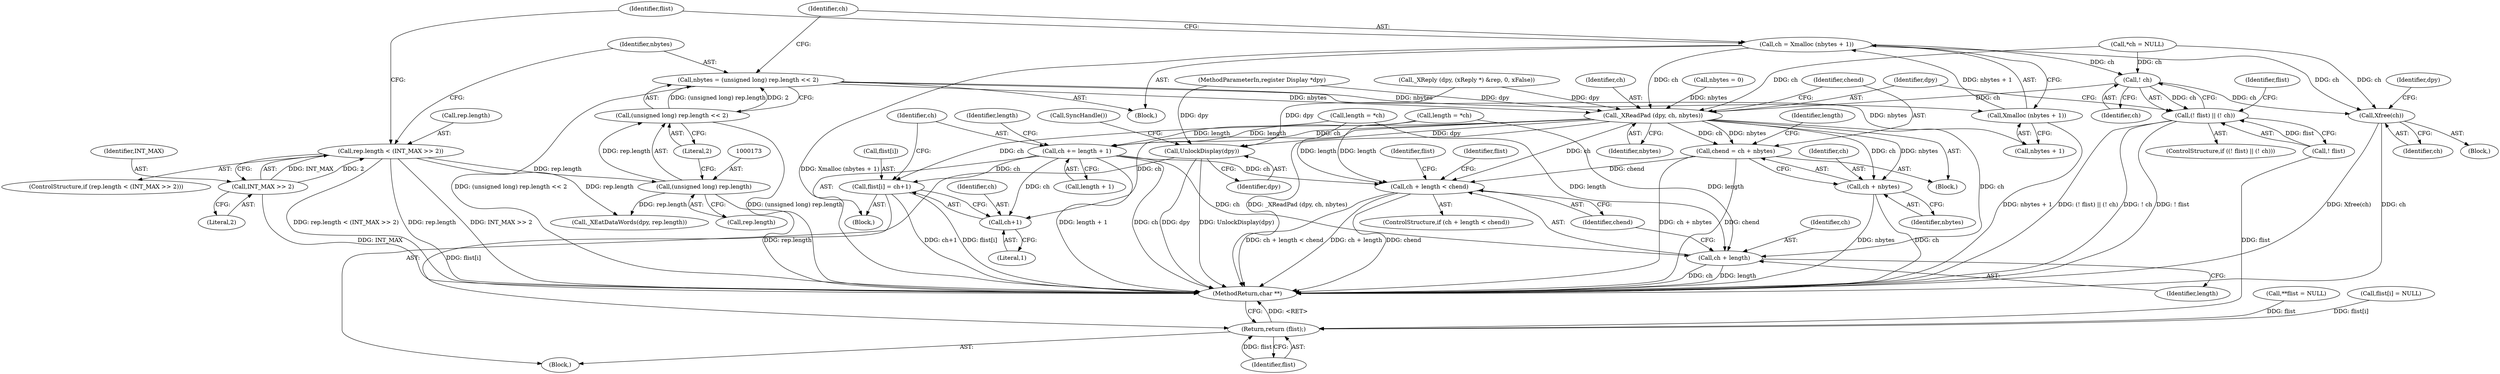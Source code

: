 digraph "0_libx11_b469da1430cdcee06e31c6251b83aede072a1ff0_0@API" {
"1000178" [label="(Call,ch = Xmalloc (nbytes + 1))"];
"1000180" [label="(Call,Xmalloc (nbytes + 1))"];
"1000169" [label="(Call,nbytes = (unsigned long) rep.length << 2)"];
"1000171" [label="(Call,(unsigned long) rep.length << 2)"];
"1000172" [label="(Call,(unsigned long) rep.length)"];
"1000161" [label="(Call,rep.length < (INT_MAX >> 2))"];
"1000165" [label="(Call,INT_MAX >> 2)"];
"1000188" [label="(Call,! ch)"];
"1000185" [label="(Call,(! flist) || (! ch))"];
"1000193" [label="(Call,Xfree(ch))"];
"1000207" [label="(Call,_XReadPad (dpy, ch, nbytes))"];
"1000211" [label="(Call,chend = ch + nbytes)"];
"1000233" [label="(Call,ch + length < chend)"];
"1000213" [label="(Call,ch + nbytes)"];
"1000234" [label="(Call,ch + length)"];
"1000239" [label="(Call,flist[i] = ch+1)"];
"1000274" [label="(Return,return (flist);)"];
"1000243" [label="(Call,ch+1)"];
"1000246" [label="(Call,ch += length + 1)"];
"1000271" [label="(Call,UnlockDisplay(dpy))"];
"1000166" [label="(Identifier,INT_MAX)"];
"1000188" [label="(Call,! ch)"];
"1000196" [label="(Identifier,dpy)"];
"1000243" [label="(Call,ch+1)"];
"1000247" [label="(Identifier,ch)"];
"1000246" [label="(Call,ch += length + 1)"];
"1000186" [label="(Call,! flist)"];
"1000232" [label="(ControlStructure,if (ch + length < chend))"];
"1000177" [label="(Literal,2)"];
"1000273" [label="(Call,SyncHandle())"];
"1000212" [label="(Identifier,chend)"];
"1000194" [label="(Identifier,ch)"];
"1000167" [label="(Literal,2)"];
"1000252" [label="(Identifier,length)"];
"1000215" [label="(Identifier,nbytes)"];
"1000180" [label="(Call,Xmalloc (nbytes + 1))"];
"1000248" [label="(Call,length + 1)"];
"1000213" [label="(Call,ch + nbytes)"];
"1000171" [label="(Call,(unsigned long) rep.length << 2)"];
"1000109" [label="(Block,)"];
"1000210" [label="(Identifier,nbytes)"];
"1000165" [label="(Call,INT_MAX >> 2)"];
"1000189" [label="(Identifier,ch)"];
"1000251" [label="(Call,length = *ch)"];
"1000120" [label="(Call,*ch = NULL)"];
"1000184" [label="(ControlStructure,if ((! flist) || (! ch)))"];
"1000161" [label="(Call,rep.length < (INT_MAX >> 2))"];
"1000190" [label="(Block,)"];
"1000271" [label="(Call,UnlockDisplay(dpy))"];
"1000138" [label="(Call,_XReply (dpy, (xReply *) &rep, 0, xFalse))"];
"1000160" [label="(ControlStructure,if (rep.length < (INT_MAX >> 2)))"];
"1000169" [label="(Call,nbytes = (unsigned long) rep.length << 2)"];
"1000216" [label="(Call,length = *ch)"];
"1000214" [label="(Identifier,ch)"];
"1000264" [label="(Identifier,flist)"];
"1000211" [label="(Call,chend = ch + nbytes)"];
"1000245" [label="(Literal,1)"];
"1000237" [label="(Identifier,chend)"];
"1000178" [label="(Call,ch = Xmalloc (nbytes + 1))"];
"1000217" [label="(Identifier,length)"];
"1000240" [label="(Call,flist[i])"];
"1000207" [label="(Call,_XReadPad (dpy, ch, nbytes))"];
"1000107" [label="(MethodParameterIn,register Display *dpy)"];
"1000187" [label="(Identifier,flist)"];
"1000162" [label="(Call,rep.length)"];
"1000112" [label="(Call,nbytes = 0)"];
"1000168" [label="(Block,)"];
"1000235" [label="(Identifier,ch)"];
"1000275" [label="(Identifier,flist)"];
"1000233" [label="(Call,ch + length < chend)"];
"1000241" [label="(Identifier,flist)"];
"1000116" [label="(Call,**flist = NULL)"];
"1000244" [label="(Identifier,ch)"];
"1000195" [label="(Call,_XEatDataWords(dpy, rep.length))"];
"1000238" [label="(Block,)"];
"1000272" [label="(Identifier,dpy)"];
"1000179" [label="(Identifier,ch)"];
"1000274" [label="(Return,return (flist);)"];
"1000192" [label="(Identifier,flist)"];
"1000170" [label="(Identifier,nbytes)"];
"1000174" [label="(Call,rep.length)"];
"1000276" [label="(MethodReturn,char **)"];
"1000209" [label="(Identifier,ch)"];
"1000150" [label="(Block,)"];
"1000234" [label="(Call,ch + length)"];
"1000172" [label="(Call,(unsigned long) rep.length)"];
"1000185" [label="(Call,(! flist) || (! ch))"];
"1000208" [label="(Identifier,dpy)"];
"1000193" [label="(Call,Xfree(ch))"];
"1000236" [label="(Identifier,length)"];
"1000262" [label="(Call,flist[i] = NULL)"];
"1000239" [label="(Call,flist[i] = ch+1)"];
"1000181" [label="(Call,nbytes + 1)"];
"1000178" -> "1000168"  [label="AST: "];
"1000178" -> "1000180"  [label="CFG: "];
"1000179" -> "1000178"  [label="AST: "];
"1000180" -> "1000178"  [label="AST: "];
"1000187" -> "1000178"  [label="CFG: "];
"1000178" -> "1000276"  [label="DDG: Xmalloc (nbytes + 1)"];
"1000180" -> "1000178"  [label="DDG: nbytes + 1"];
"1000178" -> "1000188"  [label="DDG: ch"];
"1000178" -> "1000193"  [label="DDG: ch"];
"1000178" -> "1000207"  [label="DDG: ch"];
"1000180" -> "1000181"  [label="CFG: "];
"1000181" -> "1000180"  [label="AST: "];
"1000180" -> "1000276"  [label="DDG: nbytes + 1"];
"1000169" -> "1000180"  [label="DDG: nbytes"];
"1000169" -> "1000168"  [label="AST: "];
"1000169" -> "1000171"  [label="CFG: "];
"1000170" -> "1000169"  [label="AST: "];
"1000171" -> "1000169"  [label="AST: "];
"1000179" -> "1000169"  [label="CFG: "];
"1000169" -> "1000276"  [label="DDG: (unsigned long) rep.length << 2"];
"1000171" -> "1000169"  [label="DDG: (unsigned long) rep.length"];
"1000171" -> "1000169"  [label="DDG: 2"];
"1000169" -> "1000181"  [label="DDG: nbytes"];
"1000169" -> "1000207"  [label="DDG: nbytes"];
"1000171" -> "1000177"  [label="CFG: "];
"1000172" -> "1000171"  [label="AST: "];
"1000177" -> "1000171"  [label="AST: "];
"1000171" -> "1000276"  [label="DDG: (unsigned long) rep.length"];
"1000172" -> "1000171"  [label="DDG: rep.length"];
"1000172" -> "1000174"  [label="CFG: "];
"1000173" -> "1000172"  [label="AST: "];
"1000174" -> "1000172"  [label="AST: "];
"1000177" -> "1000172"  [label="CFG: "];
"1000172" -> "1000276"  [label="DDG: rep.length"];
"1000161" -> "1000172"  [label="DDG: rep.length"];
"1000172" -> "1000195"  [label="DDG: rep.length"];
"1000161" -> "1000160"  [label="AST: "];
"1000161" -> "1000165"  [label="CFG: "];
"1000162" -> "1000161"  [label="AST: "];
"1000165" -> "1000161"  [label="AST: "];
"1000170" -> "1000161"  [label="CFG: "];
"1000187" -> "1000161"  [label="CFG: "];
"1000161" -> "1000276"  [label="DDG: rep.length"];
"1000161" -> "1000276"  [label="DDG: rep.length < (INT_MAX >> 2)"];
"1000161" -> "1000276"  [label="DDG: INT_MAX >> 2"];
"1000165" -> "1000161"  [label="DDG: INT_MAX"];
"1000165" -> "1000161"  [label="DDG: 2"];
"1000161" -> "1000195"  [label="DDG: rep.length"];
"1000165" -> "1000167"  [label="CFG: "];
"1000166" -> "1000165"  [label="AST: "];
"1000167" -> "1000165"  [label="AST: "];
"1000165" -> "1000276"  [label="DDG: INT_MAX"];
"1000188" -> "1000185"  [label="AST: "];
"1000188" -> "1000189"  [label="CFG: "];
"1000189" -> "1000188"  [label="AST: "];
"1000185" -> "1000188"  [label="CFG: "];
"1000188" -> "1000185"  [label="DDG: ch"];
"1000120" -> "1000188"  [label="DDG: ch"];
"1000188" -> "1000193"  [label="DDG: ch"];
"1000188" -> "1000207"  [label="DDG: ch"];
"1000185" -> "1000184"  [label="AST: "];
"1000185" -> "1000186"  [label="CFG: "];
"1000186" -> "1000185"  [label="AST: "];
"1000192" -> "1000185"  [label="CFG: "];
"1000208" -> "1000185"  [label="CFG: "];
"1000185" -> "1000276"  [label="DDG: (! flist) || (! ch)"];
"1000185" -> "1000276"  [label="DDG: ! ch"];
"1000185" -> "1000276"  [label="DDG: ! flist"];
"1000186" -> "1000185"  [label="DDG: flist"];
"1000193" -> "1000190"  [label="AST: "];
"1000193" -> "1000194"  [label="CFG: "];
"1000194" -> "1000193"  [label="AST: "];
"1000196" -> "1000193"  [label="CFG: "];
"1000193" -> "1000276"  [label="DDG: ch"];
"1000193" -> "1000276"  [label="DDG: Xfree(ch)"];
"1000120" -> "1000193"  [label="DDG: ch"];
"1000207" -> "1000150"  [label="AST: "];
"1000207" -> "1000210"  [label="CFG: "];
"1000208" -> "1000207"  [label="AST: "];
"1000209" -> "1000207"  [label="AST: "];
"1000210" -> "1000207"  [label="AST: "];
"1000212" -> "1000207"  [label="CFG: "];
"1000207" -> "1000276"  [label="DDG: _XReadPad (dpy, ch, nbytes)"];
"1000138" -> "1000207"  [label="DDG: dpy"];
"1000107" -> "1000207"  [label="DDG: dpy"];
"1000120" -> "1000207"  [label="DDG: ch"];
"1000112" -> "1000207"  [label="DDG: nbytes"];
"1000207" -> "1000211"  [label="DDG: ch"];
"1000207" -> "1000211"  [label="DDG: nbytes"];
"1000207" -> "1000213"  [label="DDG: ch"];
"1000207" -> "1000213"  [label="DDG: nbytes"];
"1000207" -> "1000233"  [label="DDG: ch"];
"1000207" -> "1000234"  [label="DDG: ch"];
"1000207" -> "1000239"  [label="DDG: ch"];
"1000207" -> "1000243"  [label="DDG: ch"];
"1000207" -> "1000246"  [label="DDG: ch"];
"1000207" -> "1000271"  [label="DDG: dpy"];
"1000211" -> "1000150"  [label="AST: "];
"1000211" -> "1000213"  [label="CFG: "];
"1000212" -> "1000211"  [label="AST: "];
"1000213" -> "1000211"  [label="AST: "];
"1000217" -> "1000211"  [label="CFG: "];
"1000211" -> "1000276"  [label="DDG: chend"];
"1000211" -> "1000276"  [label="DDG: ch + nbytes"];
"1000211" -> "1000233"  [label="DDG: chend"];
"1000233" -> "1000232"  [label="AST: "];
"1000233" -> "1000237"  [label="CFG: "];
"1000234" -> "1000233"  [label="AST: "];
"1000237" -> "1000233"  [label="AST: "];
"1000241" -> "1000233"  [label="CFG: "];
"1000264" -> "1000233"  [label="CFG: "];
"1000233" -> "1000276"  [label="DDG: chend"];
"1000233" -> "1000276"  [label="DDG: ch + length < chend"];
"1000233" -> "1000276"  [label="DDG: ch + length"];
"1000246" -> "1000233"  [label="DDG: ch"];
"1000216" -> "1000233"  [label="DDG: length"];
"1000251" -> "1000233"  [label="DDG: length"];
"1000213" -> "1000215"  [label="CFG: "];
"1000214" -> "1000213"  [label="AST: "];
"1000215" -> "1000213"  [label="AST: "];
"1000213" -> "1000276"  [label="DDG: ch"];
"1000213" -> "1000276"  [label="DDG: nbytes"];
"1000234" -> "1000236"  [label="CFG: "];
"1000235" -> "1000234"  [label="AST: "];
"1000236" -> "1000234"  [label="AST: "];
"1000237" -> "1000234"  [label="CFG: "];
"1000234" -> "1000276"  [label="DDG: length"];
"1000234" -> "1000276"  [label="DDG: ch"];
"1000246" -> "1000234"  [label="DDG: ch"];
"1000216" -> "1000234"  [label="DDG: length"];
"1000251" -> "1000234"  [label="DDG: length"];
"1000239" -> "1000238"  [label="AST: "];
"1000239" -> "1000243"  [label="CFG: "];
"1000240" -> "1000239"  [label="AST: "];
"1000243" -> "1000239"  [label="AST: "];
"1000247" -> "1000239"  [label="CFG: "];
"1000239" -> "1000276"  [label="DDG: flist[i]"];
"1000239" -> "1000276"  [label="DDG: ch+1"];
"1000246" -> "1000239"  [label="DDG: ch"];
"1000239" -> "1000274"  [label="DDG: flist[i]"];
"1000274" -> "1000109"  [label="AST: "];
"1000274" -> "1000275"  [label="CFG: "];
"1000275" -> "1000274"  [label="AST: "];
"1000276" -> "1000274"  [label="CFG: "];
"1000274" -> "1000276"  [label="DDG: <RET>"];
"1000275" -> "1000274"  [label="DDG: flist"];
"1000116" -> "1000274"  [label="DDG: flist"];
"1000186" -> "1000274"  [label="DDG: flist"];
"1000262" -> "1000274"  [label="DDG: flist[i]"];
"1000243" -> "1000245"  [label="CFG: "];
"1000244" -> "1000243"  [label="AST: "];
"1000245" -> "1000243"  [label="AST: "];
"1000246" -> "1000243"  [label="DDG: ch"];
"1000246" -> "1000238"  [label="AST: "];
"1000246" -> "1000248"  [label="CFG: "];
"1000247" -> "1000246"  [label="AST: "];
"1000248" -> "1000246"  [label="AST: "];
"1000252" -> "1000246"  [label="CFG: "];
"1000246" -> "1000276"  [label="DDG: length + 1"];
"1000246" -> "1000276"  [label="DDG: ch"];
"1000216" -> "1000246"  [label="DDG: length"];
"1000251" -> "1000246"  [label="DDG: length"];
"1000271" -> "1000109"  [label="AST: "];
"1000271" -> "1000272"  [label="CFG: "];
"1000272" -> "1000271"  [label="AST: "];
"1000273" -> "1000271"  [label="CFG: "];
"1000271" -> "1000276"  [label="DDG: dpy"];
"1000271" -> "1000276"  [label="DDG: UnlockDisplay(dpy)"];
"1000138" -> "1000271"  [label="DDG: dpy"];
"1000107" -> "1000271"  [label="DDG: dpy"];
}
